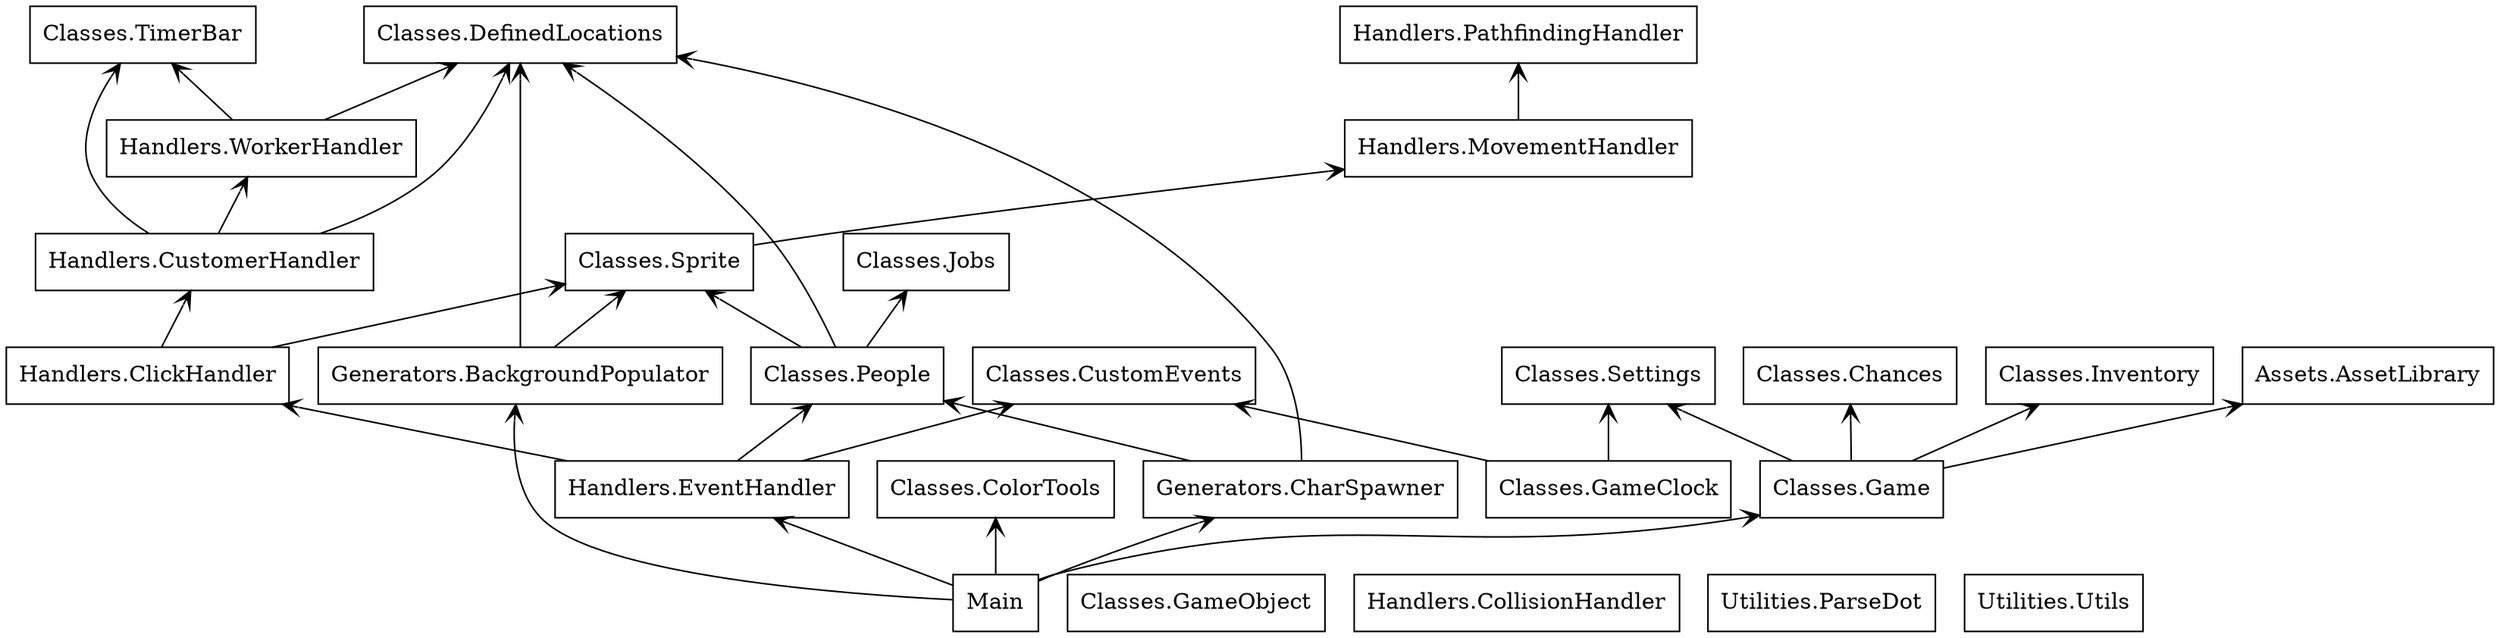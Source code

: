 digraph "packages" {
rankdir=BT
charset="utf-8"
"Assets.AssetLibrary" [color="black", label=<Assets.AssetLibrary>, shape="box", style="solid"];
"Classes.Chances" [color="black", label=<Classes.Chances>, shape="box", style="solid"];
"Classes.ColorTools" [color="black", label=<Classes.ColorTools>, shape="box", style="solid"];
"Classes.CustomEvents" [color="black", label=<Classes.CustomEvents>, shape="box", style="solid"];
"Classes.DefinedLocations" [color="black", label=<Classes.DefinedLocations>, shape="box", style="solid"];
"Classes.Game" [color="black", label=<Classes.Game>, shape="box", style="solid"];
"Classes.GameClock" [color="black", label=<Classes.GameClock>, shape="box", style="solid"];
"Classes.GameObject" [color="black", label=<Classes.GameObject>, shape="box", style="solid"];
"Classes.Inventory" [color="black", label=<Classes.Inventory>, shape="box", style="solid"];
"Classes.Jobs" [color="black", label=<Classes.Jobs>, shape="box", style="solid"];
"Classes.People" [color="black", label=<Classes.People>, shape="box", style="solid"];
"Classes.Settings" [color="black", label=<Classes.Settings>, shape="box", style="solid"];
"Classes.Sprite" [color="black", label=<Classes.Sprite>, shape="box", style="solid"];
"Classes.TimerBar" [color="black", label=<Classes.TimerBar>, shape="box", style="solid"];
"Generators.BackgroundPopulator" [color="black", label=<Generators.BackgroundPopulator>, shape="box", style="solid"];
"Generators.CharSpawner" [color="black", label=<Generators.CharSpawner>, shape="box", style="solid"];
"Handlers.ClickHandler" [color="black", label=<Handlers.ClickHandler>, shape="box", style="solid"];
"Handlers.CollisionHandler" [color="black", label=<Handlers.CollisionHandler>, shape="box", style="solid"];
"Handlers.CustomerHandler" [color="black", label=<Handlers.CustomerHandler>, shape="box", style="solid"];
"Handlers.EventHandler" [color="black", label=<Handlers.EventHandler>, shape="box", style="solid"];
"Handlers.MovementHandler" [color="black", label=<Handlers.MovementHandler>, shape="box", style="solid"];
"Handlers.PathfindingHandler" [color="black", label=<Handlers.PathfindingHandler>, shape="box", style="solid"];
"Handlers.WorkerHandler" [color="black", label=<Handlers.WorkerHandler>, shape="box", style="solid"];
"Main" [color="black", label=<Main>, shape="box", style="solid"];
"Utilities.ParseDot" [color="black", label=<Utilities.ParseDot>, shape="box", style="solid"];
"Utilities.Utils" [color="black", label=<Utilities.Utils>, shape="box", style="solid"];
"Classes.Game" -> "Assets.AssetLibrary" [arrowhead="open", arrowtail="none"];
"Classes.Game" -> "Classes.Chances" [arrowhead="open", arrowtail="none"];
"Classes.Game" -> "Classes.Inventory" [arrowhead="open", arrowtail="none"];
"Classes.Game" -> "Classes.Settings" [arrowhead="open", arrowtail="none"];
"Classes.GameClock" -> "Classes.CustomEvents" [arrowhead="open", arrowtail="none"];
"Classes.GameClock" -> "Classes.Settings" [arrowhead="open", arrowtail="none"];
"Classes.People" -> "Classes.DefinedLocations" [arrowhead="open", arrowtail="none"];
"Classes.People" -> "Classes.Jobs" [arrowhead="open", arrowtail="none"];
"Classes.People" -> "Classes.Sprite" [arrowhead="open", arrowtail="none"];
"Classes.Sprite" -> "Handlers.MovementHandler" [arrowhead="open", arrowtail="none"];
"Generators.BackgroundPopulator" -> "Classes.DefinedLocations" [arrowhead="open", arrowtail="none"];
"Generators.BackgroundPopulator" -> "Classes.Sprite" [arrowhead="open", arrowtail="none"];
"Generators.CharSpawner" -> "Classes.DefinedLocations" [arrowhead="open", arrowtail="none"];
"Generators.CharSpawner" -> "Classes.People" [arrowhead="open", arrowtail="none"];
"Handlers.ClickHandler" -> "Classes.Sprite" [arrowhead="open", arrowtail="none"];
"Handlers.ClickHandler" -> "Handlers.CustomerHandler" [arrowhead="open", arrowtail="none"];
"Handlers.CustomerHandler" -> "Classes.DefinedLocations" [arrowhead="open", arrowtail="none"];
"Handlers.CustomerHandler" -> "Classes.TimerBar" [arrowhead="open", arrowtail="none"];
"Handlers.CustomerHandler" -> "Handlers.WorkerHandler" [arrowhead="open", arrowtail="none"];
"Handlers.EventHandler" -> "Classes.CustomEvents" [arrowhead="open", arrowtail="none"];
"Handlers.EventHandler" -> "Classes.People" [arrowhead="open", arrowtail="none"];
"Handlers.EventHandler" -> "Handlers.ClickHandler" [arrowhead="open", arrowtail="none"];
"Handlers.MovementHandler" -> "Handlers.PathfindingHandler" [arrowhead="open", arrowtail="none"];
"Handlers.WorkerHandler" -> "Classes.DefinedLocations" [arrowhead="open", arrowtail="none"];
"Handlers.WorkerHandler" -> "Classes.TimerBar" [arrowhead="open", arrowtail="none"];
"Main" -> "Classes.ColorTools" [arrowhead="open", arrowtail="none"];
"Main" -> "Classes.Game" [arrowhead="open", arrowtail="none"];
"Main" -> "Generators.BackgroundPopulator" [arrowhead="open", arrowtail="none"];
"Main" -> "Generators.CharSpawner" [arrowhead="open", arrowtail="none"];
"Main" -> "Handlers.EventHandler" [arrowhead="open", arrowtail="none"];
}
